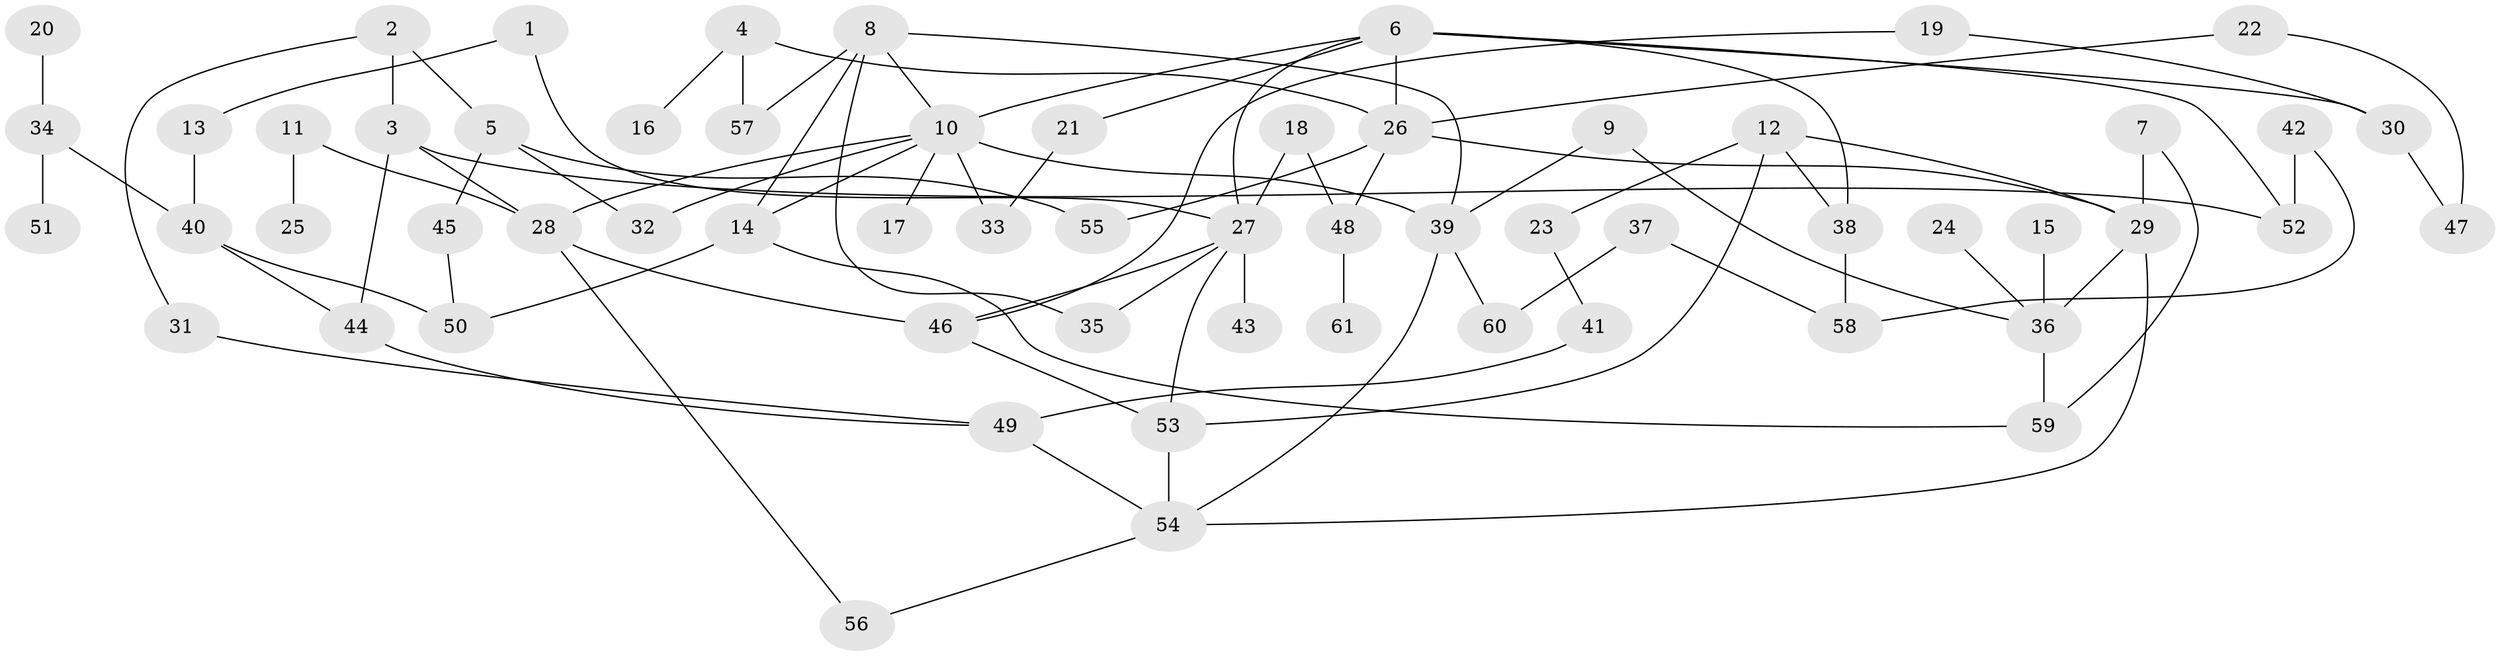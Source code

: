 // original degree distribution, {7: 0.04132231404958678, 10: 0.008264462809917356, 8: 0.008264462809917356, 5: 0.024793388429752067, 4: 0.0743801652892562, 2: 0.371900826446281, 3: 0.2066115702479339, 1: 0.256198347107438, 6: 0.008264462809917356}
// Generated by graph-tools (version 1.1) at 2025/01/03/09/25 03:01:09]
// undirected, 61 vertices, 89 edges
graph export_dot {
graph [start="1"]
  node [color=gray90,style=filled];
  1;
  2;
  3;
  4;
  5;
  6;
  7;
  8;
  9;
  10;
  11;
  12;
  13;
  14;
  15;
  16;
  17;
  18;
  19;
  20;
  21;
  22;
  23;
  24;
  25;
  26;
  27;
  28;
  29;
  30;
  31;
  32;
  33;
  34;
  35;
  36;
  37;
  38;
  39;
  40;
  41;
  42;
  43;
  44;
  45;
  46;
  47;
  48;
  49;
  50;
  51;
  52;
  53;
  54;
  55;
  56;
  57;
  58;
  59;
  60;
  61;
  1 -- 13 [weight=1.0];
  1 -- 27 [weight=1.0];
  2 -- 3 [weight=1.0];
  2 -- 5 [weight=1.0];
  2 -- 31 [weight=1.0];
  3 -- 28 [weight=1.0];
  3 -- 44 [weight=1.0];
  3 -- 52 [weight=1.0];
  4 -- 16 [weight=1.0];
  4 -- 26 [weight=1.0];
  4 -- 57 [weight=1.0];
  5 -- 32 [weight=1.0];
  5 -- 45 [weight=1.0];
  5 -- 55 [weight=1.0];
  6 -- 10 [weight=1.0];
  6 -- 21 [weight=1.0];
  6 -- 26 [weight=1.0];
  6 -- 27 [weight=1.0];
  6 -- 30 [weight=1.0];
  6 -- 38 [weight=1.0];
  6 -- 52 [weight=1.0];
  7 -- 29 [weight=1.0];
  7 -- 59 [weight=1.0];
  8 -- 10 [weight=1.0];
  8 -- 14 [weight=1.0];
  8 -- 35 [weight=1.0];
  8 -- 39 [weight=1.0];
  8 -- 57 [weight=1.0];
  9 -- 36 [weight=1.0];
  9 -- 39 [weight=1.0];
  10 -- 14 [weight=1.0];
  10 -- 17 [weight=1.0];
  10 -- 28 [weight=1.0];
  10 -- 32 [weight=1.0];
  10 -- 33 [weight=1.0];
  10 -- 39 [weight=1.0];
  11 -- 25 [weight=2.0];
  11 -- 28 [weight=1.0];
  12 -- 23 [weight=1.0];
  12 -- 29 [weight=1.0];
  12 -- 38 [weight=1.0];
  12 -- 53 [weight=1.0];
  13 -- 40 [weight=1.0];
  14 -- 50 [weight=1.0];
  14 -- 59 [weight=1.0];
  15 -- 36 [weight=1.0];
  18 -- 27 [weight=1.0];
  18 -- 48 [weight=1.0];
  19 -- 30 [weight=1.0];
  19 -- 46 [weight=1.0];
  20 -- 34 [weight=1.0];
  21 -- 33 [weight=1.0];
  22 -- 26 [weight=1.0];
  22 -- 47 [weight=1.0];
  23 -- 41 [weight=1.0];
  24 -- 36 [weight=1.0];
  26 -- 29 [weight=1.0];
  26 -- 48 [weight=1.0];
  26 -- 55 [weight=1.0];
  27 -- 35 [weight=1.0];
  27 -- 43 [weight=1.0];
  27 -- 46 [weight=2.0];
  27 -- 53 [weight=1.0];
  28 -- 46 [weight=2.0];
  28 -- 56 [weight=1.0];
  29 -- 36 [weight=2.0];
  29 -- 54 [weight=1.0];
  30 -- 47 [weight=1.0];
  31 -- 49 [weight=1.0];
  34 -- 40 [weight=1.0];
  34 -- 51 [weight=1.0];
  36 -- 59 [weight=1.0];
  37 -- 58 [weight=1.0];
  37 -- 60 [weight=1.0];
  38 -- 58 [weight=1.0];
  39 -- 54 [weight=1.0];
  39 -- 60 [weight=1.0];
  40 -- 44 [weight=1.0];
  40 -- 50 [weight=1.0];
  41 -- 49 [weight=1.0];
  42 -- 52 [weight=1.0];
  42 -- 58 [weight=1.0];
  44 -- 49 [weight=1.0];
  45 -- 50 [weight=1.0];
  46 -- 53 [weight=1.0];
  48 -- 61 [weight=1.0];
  49 -- 54 [weight=1.0];
  53 -- 54 [weight=1.0];
  54 -- 56 [weight=1.0];
}

